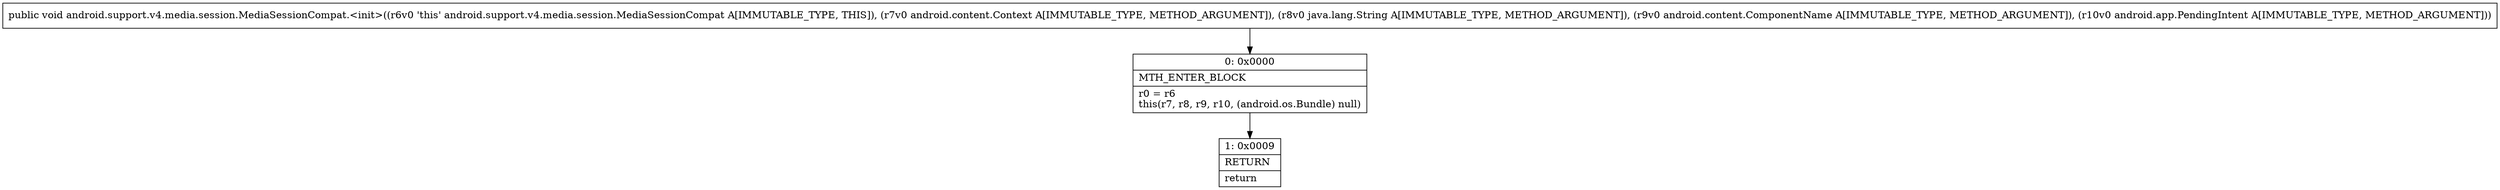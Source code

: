digraph "CFG forandroid.support.v4.media.session.MediaSessionCompat.\<init\>(Landroid\/content\/Context;Ljava\/lang\/String;Landroid\/content\/ComponentName;Landroid\/app\/PendingIntent;)V" {
Node_0 [shape=record,label="{0\:\ 0x0000|MTH_ENTER_BLOCK\l|r0 = r6\lthis(r7, r8, r9, r10, (android.os.Bundle) null)\l}"];
Node_1 [shape=record,label="{1\:\ 0x0009|RETURN\l|return\l}"];
MethodNode[shape=record,label="{public void android.support.v4.media.session.MediaSessionCompat.\<init\>((r6v0 'this' android.support.v4.media.session.MediaSessionCompat A[IMMUTABLE_TYPE, THIS]), (r7v0 android.content.Context A[IMMUTABLE_TYPE, METHOD_ARGUMENT]), (r8v0 java.lang.String A[IMMUTABLE_TYPE, METHOD_ARGUMENT]), (r9v0 android.content.ComponentName A[IMMUTABLE_TYPE, METHOD_ARGUMENT]), (r10v0 android.app.PendingIntent A[IMMUTABLE_TYPE, METHOD_ARGUMENT])) }"];
MethodNode -> Node_0;
Node_0 -> Node_1;
}

